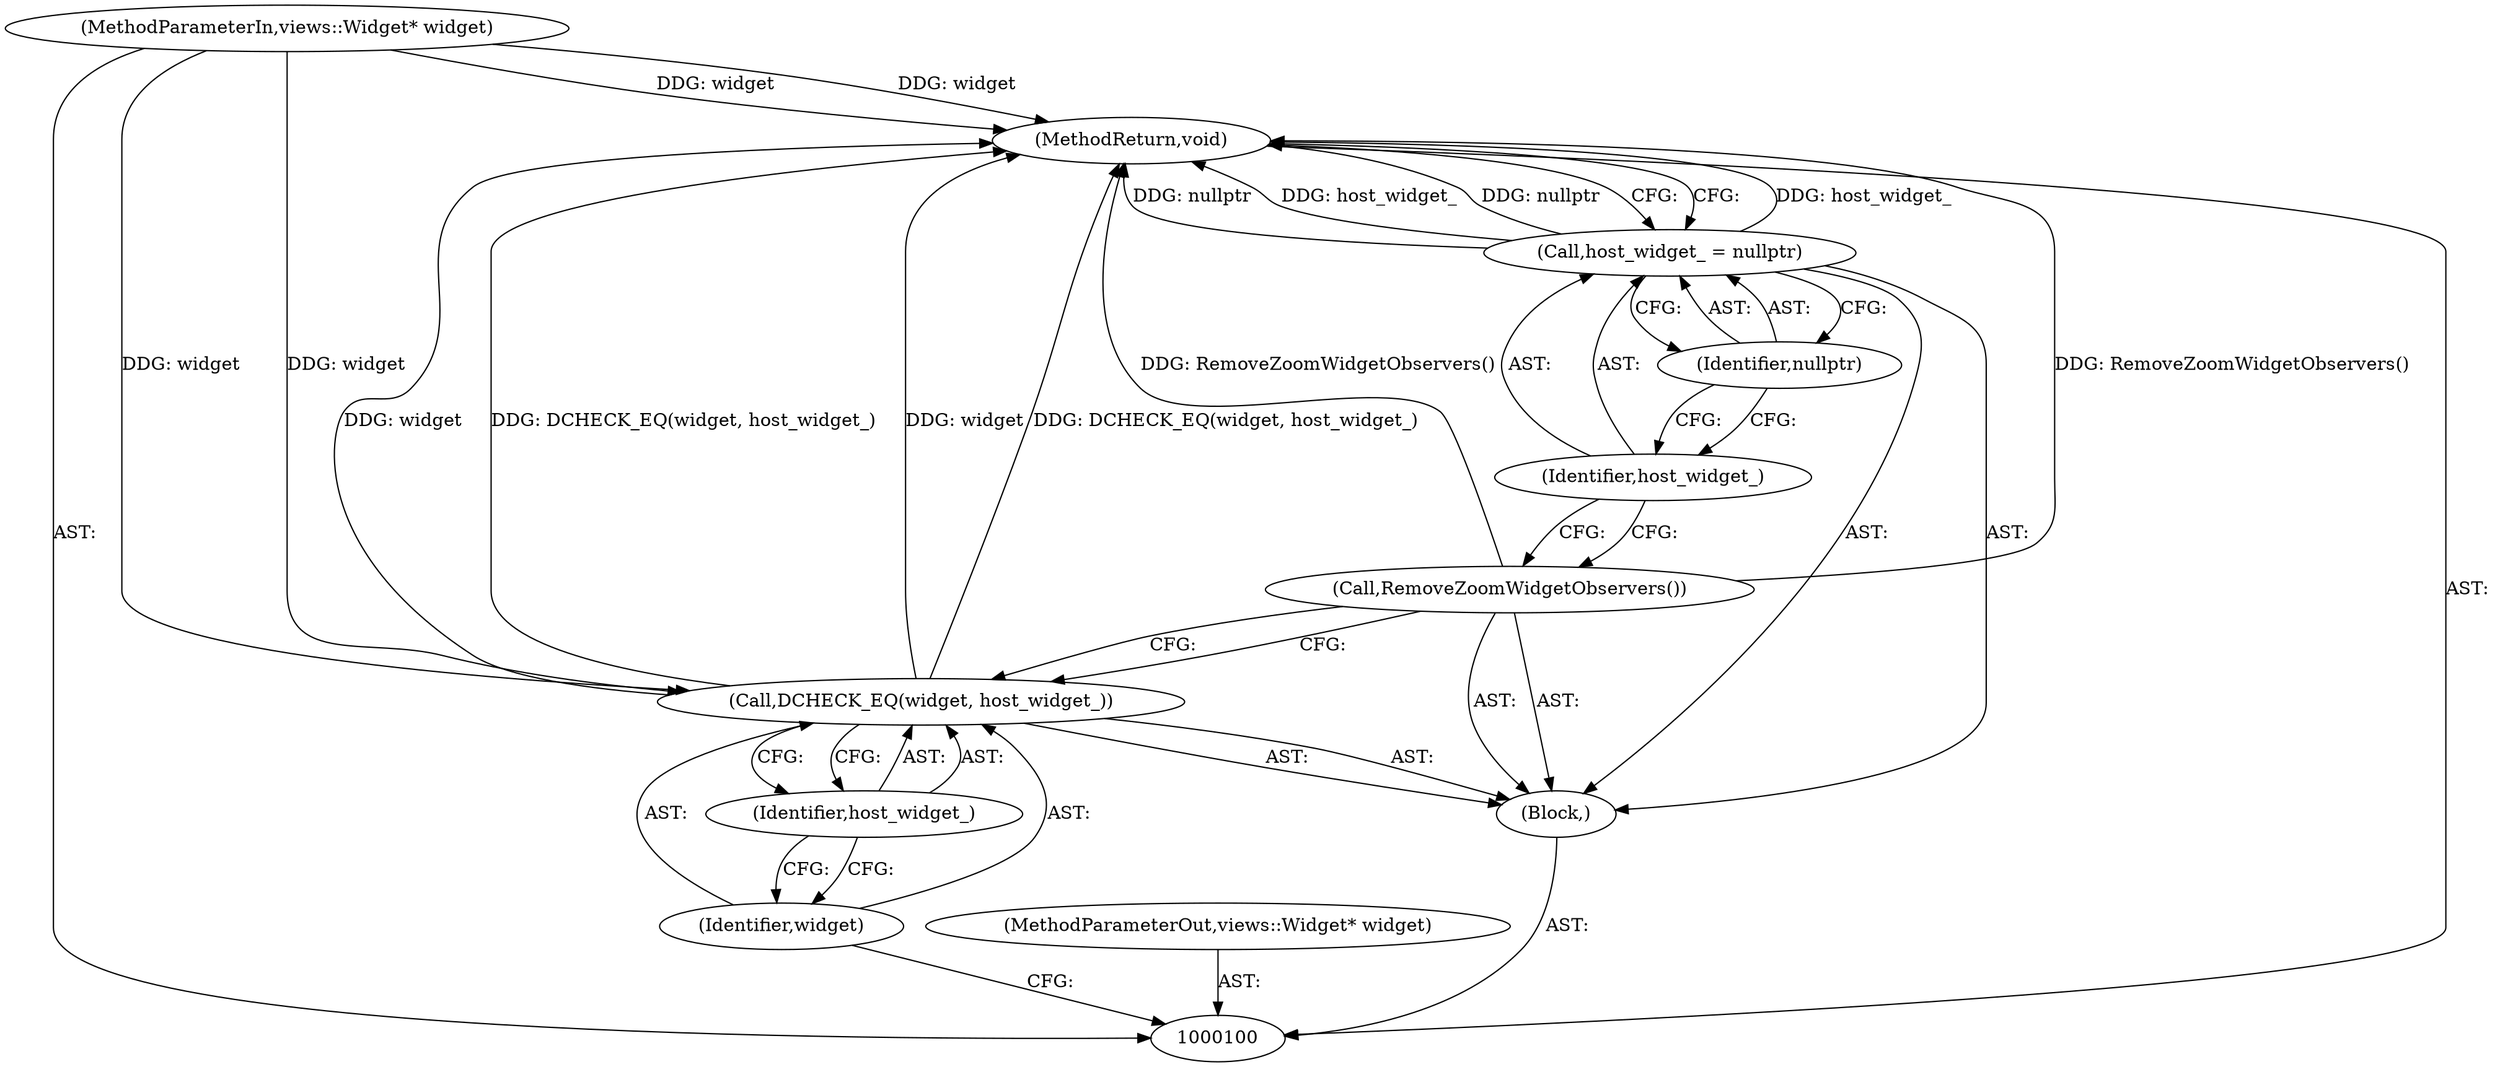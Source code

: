 digraph "0_Chrome_62b8b6e168a12263aab6b88dbef0b900cc37309f_10" {
"1000110" [label="(MethodReturn,void)"];
"1000101" [label="(MethodParameterIn,views::Widget* widget)"];
"1000128" [label="(MethodParameterOut,views::Widget* widget)"];
"1000102" [label="(Block,)"];
"1000104" [label="(Identifier,widget)"];
"1000103" [label="(Call,DCHECK_EQ(widget, host_widget_))"];
"1000105" [label="(Identifier,host_widget_)"];
"1000106" [label="(Call,RemoveZoomWidgetObservers())"];
"1000109" [label="(Identifier,nullptr)"];
"1000107" [label="(Call,host_widget_ = nullptr)"];
"1000108" [label="(Identifier,host_widget_)"];
"1000110" -> "1000100"  [label="AST: "];
"1000110" -> "1000107"  [label="CFG: "];
"1000107" -> "1000110"  [label="DDG: host_widget_"];
"1000107" -> "1000110"  [label="DDG: nullptr"];
"1000103" -> "1000110"  [label="DDG: widget"];
"1000103" -> "1000110"  [label="DDG: DCHECK_EQ(widget, host_widget_)"];
"1000101" -> "1000110"  [label="DDG: widget"];
"1000106" -> "1000110"  [label="DDG: RemoveZoomWidgetObservers()"];
"1000101" -> "1000100"  [label="AST: "];
"1000101" -> "1000110"  [label="DDG: widget"];
"1000101" -> "1000103"  [label="DDG: widget"];
"1000128" -> "1000100"  [label="AST: "];
"1000102" -> "1000100"  [label="AST: "];
"1000103" -> "1000102"  [label="AST: "];
"1000106" -> "1000102"  [label="AST: "];
"1000107" -> "1000102"  [label="AST: "];
"1000104" -> "1000103"  [label="AST: "];
"1000104" -> "1000100"  [label="CFG: "];
"1000105" -> "1000104"  [label="CFG: "];
"1000103" -> "1000102"  [label="AST: "];
"1000103" -> "1000105"  [label="CFG: "];
"1000104" -> "1000103"  [label="AST: "];
"1000105" -> "1000103"  [label="AST: "];
"1000106" -> "1000103"  [label="CFG: "];
"1000103" -> "1000110"  [label="DDG: widget"];
"1000103" -> "1000110"  [label="DDG: DCHECK_EQ(widget, host_widget_)"];
"1000101" -> "1000103"  [label="DDG: widget"];
"1000105" -> "1000103"  [label="AST: "];
"1000105" -> "1000104"  [label="CFG: "];
"1000103" -> "1000105"  [label="CFG: "];
"1000106" -> "1000102"  [label="AST: "];
"1000106" -> "1000103"  [label="CFG: "];
"1000108" -> "1000106"  [label="CFG: "];
"1000106" -> "1000110"  [label="DDG: RemoveZoomWidgetObservers()"];
"1000109" -> "1000107"  [label="AST: "];
"1000109" -> "1000108"  [label="CFG: "];
"1000107" -> "1000109"  [label="CFG: "];
"1000107" -> "1000102"  [label="AST: "];
"1000107" -> "1000109"  [label="CFG: "];
"1000108" -> "1000107"  [label="AST: "];
"1000109" -> "1000107"  [label="AST: "];
"1000110" -> "1000107"  [label="CFG: "];
"1000107" -> "1000110"  [label="DDG: host_widget_"];
"1000107" -> "1000110"  [label="DDG: nullptr"];
"1000108" -> "1000107"  [label="AST: "];
"1000108" -> "1000106"  [label="CFG: "];
"1000109" -> "1000108"  [label="CFG: "];
}
